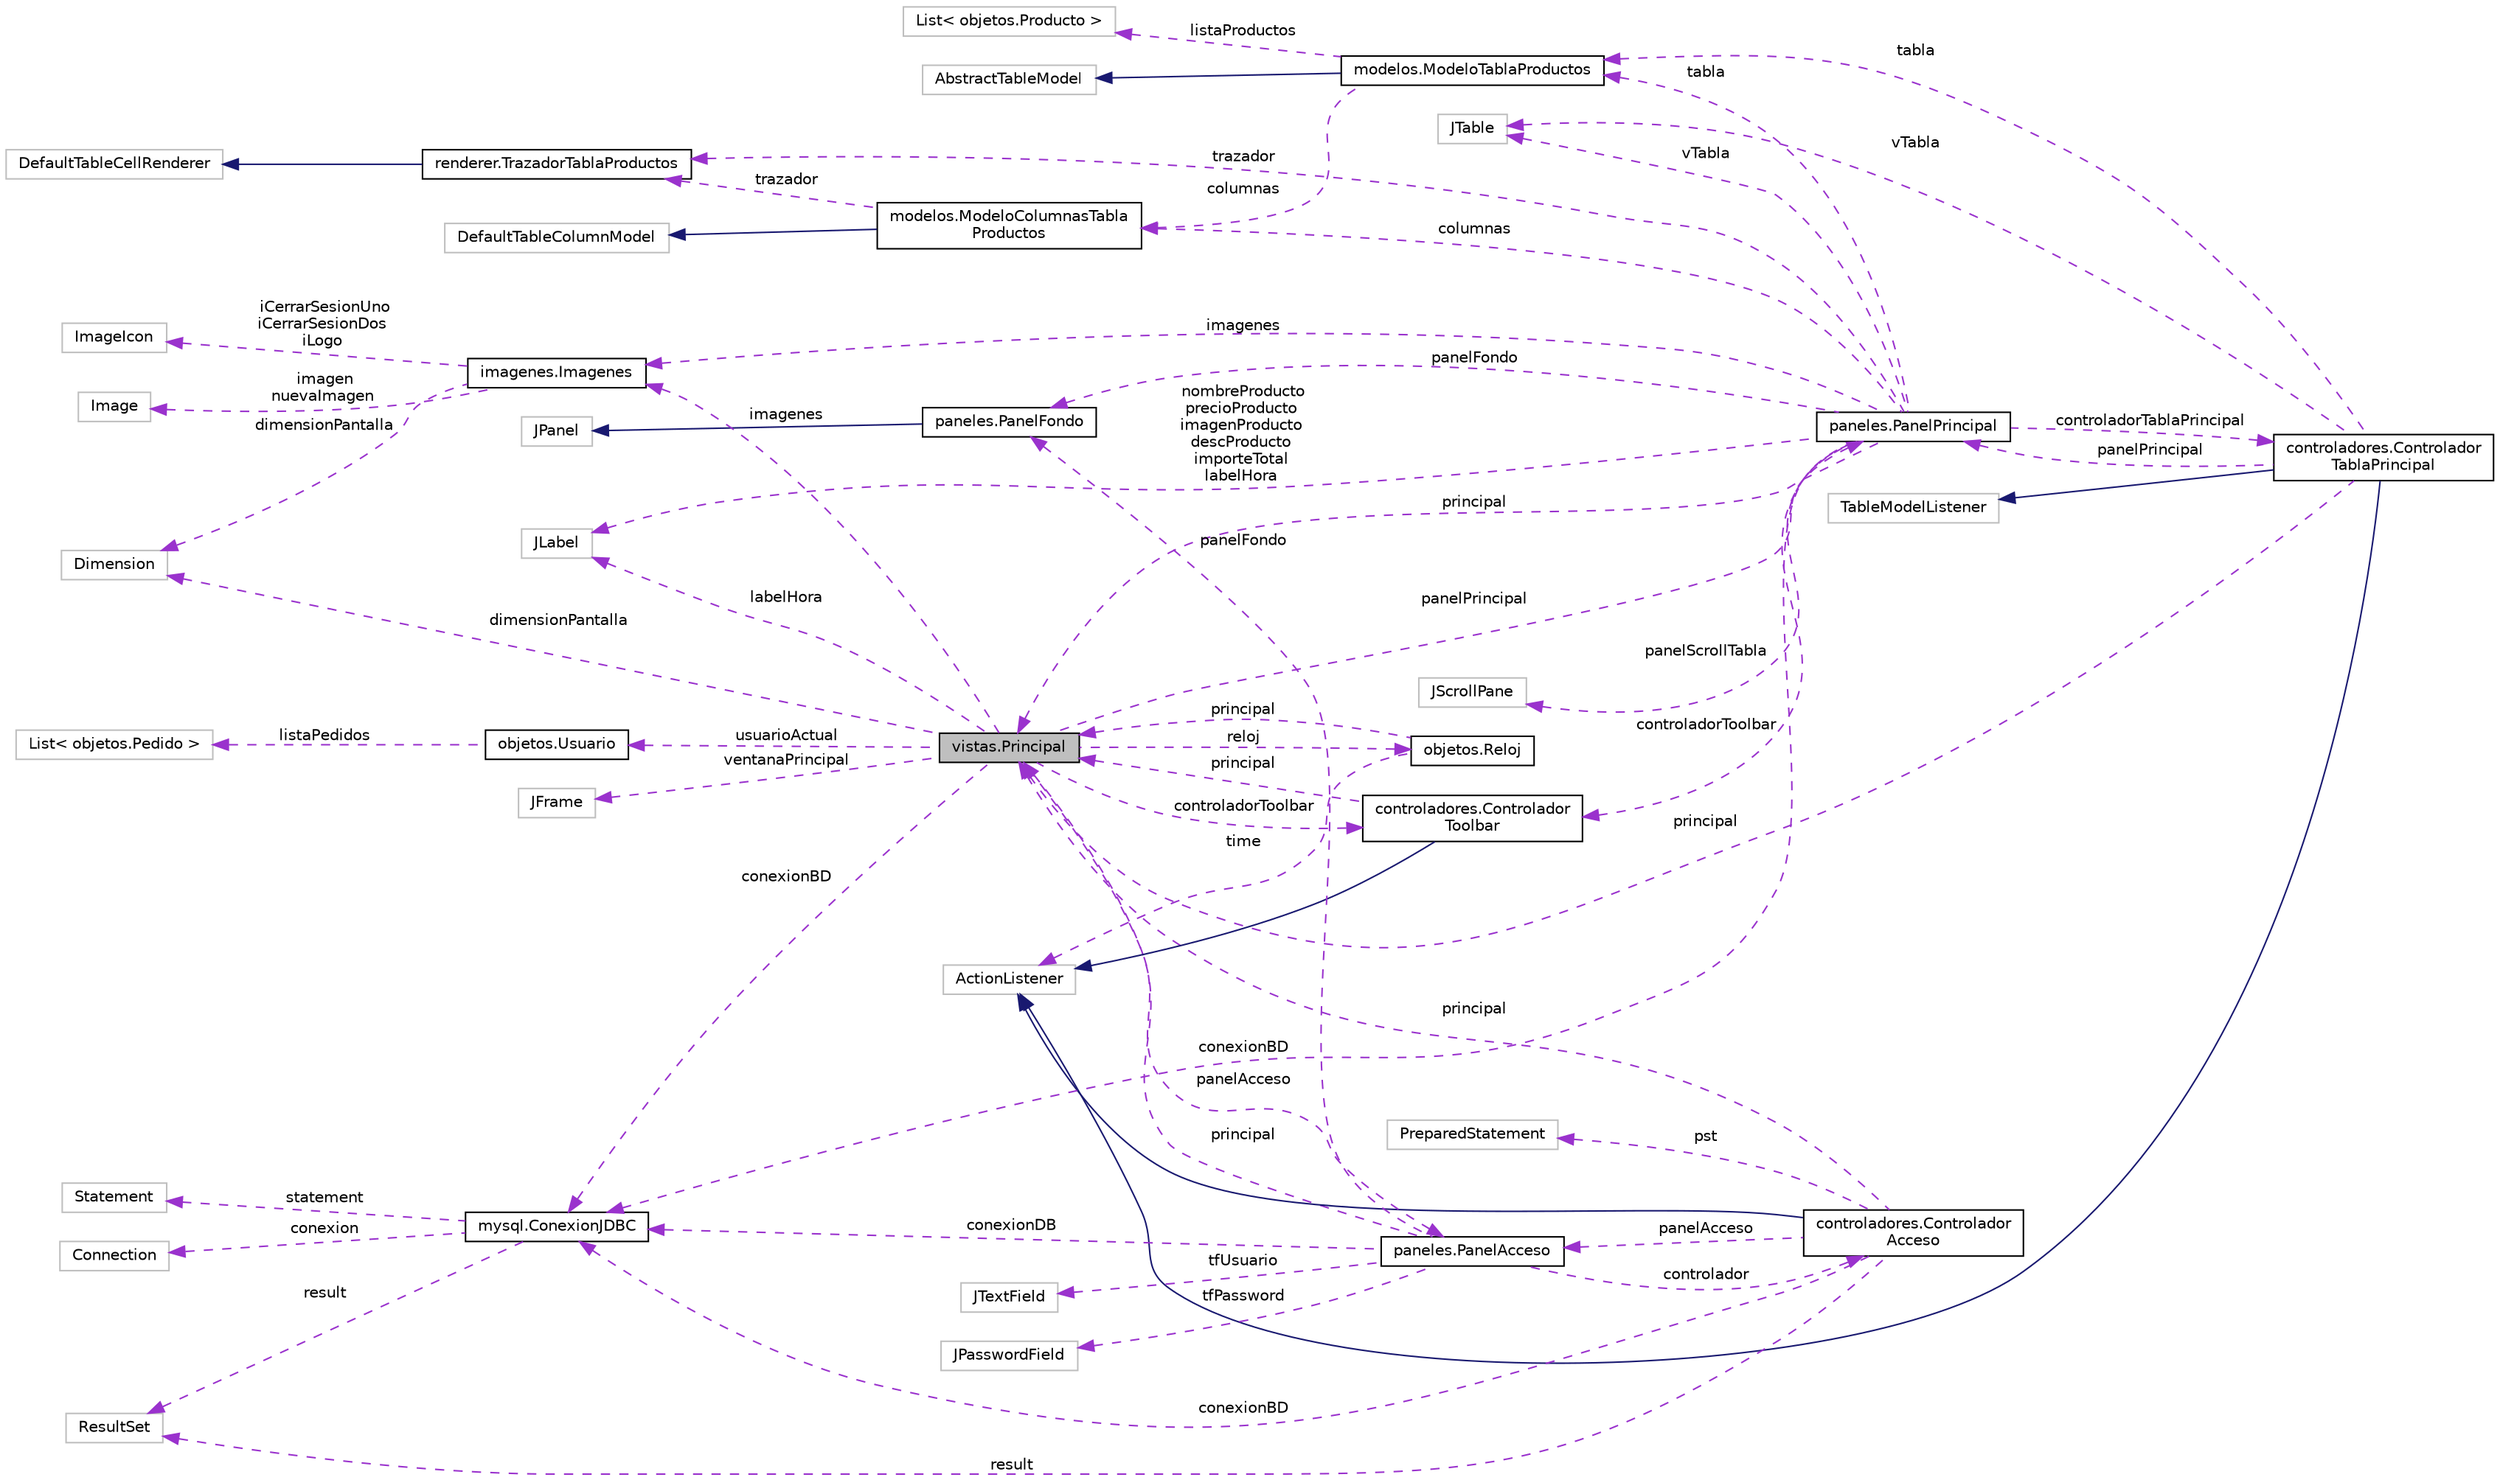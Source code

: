 digraph "vistas.Principal"
{
  edge [fontname="Helvetica",fontsize="10",labelfontname="Helvetica",labelfontsize="10"];
  node [fontname="Helvetica",fontsize="10",shape=record];
  rankdir="LR";
  Node1 [label="vistas.Principal",height=0.2,width=0.4,color="black", fillcolor="grey75", style="filled", fontcolor="black"];
  Node2 -> Node1 [dir="back",color="darkorchid3",fontsize="10",style="dashed",label=" reloj" ,fontname="Helvetica"];
  Node2 [label="objetos.Reloj",height=0.2,width=0.4,color="black", fillcolor="white", style="filled",URL="$classobjetos_1_1_reloj.html"];
  Node3 -> Node2 [dir="back",color="darkorchid3",fontsize="10",style="dashed",label=" time" ,fontname="Helvetica"];
  Node3 [label="ActionListener",height=0.2,width=0.4,color="grey75", fillcolor="white", style="filled"];
  Node1 -> Node2 [dir="back",color="darkorchid3",fontsize="10",style="dashed",label=" principal" ,fontname="Helvetica"];
  Node4 -> Node1 [dir="back",color="darkorchid3",fontsize="10",style="dashed",label=" panelPrincipal" ,fontname="Helvetica"];
  Node4 [label="paneles.PanelPrincipal",height=0.2,width=0.4,color="black", fillcolor="white", style="filled",URL="$classpaneles_1_1_panel_principal.html"];
  Node5 -> Node4 [dir="back",color="darkorchid3",fontsize="10",style="dashed",label=" controladorTablaPrincipal" ,fontname="Helvetica"];
  Node5 [label="controladores.Controlador\lTablaPrincipal",height=0.2,width=0.4,color="black", fillcolor="white", style="filled",URL="$classcontroladores_1_1_controlador_tabla_principal.html"];
  Node3 -> Node5 [dir="back",color="midnightblue",fontsize="10",style="solid",fontname="Helvetica"];
  Node6 -> Node5 [dir="back",color="midnightblue",fontsize="10",style="solid",fontname="Helvetica"];
  Node6 [label="TableModelListener",height=0.2,width=0.4,color="grey75", fillcolor="white", style="filled"];
  Node4 -> Node5 [dir="back",color="darkorchid3",fontsize="10",style="dashed",label=" panelPrincipal" ,fontname="Helvetica"];
  Node7 -> Node5 [dir="back",color="darkorchid3",fontsize="10",style="dashed",label=" vTabla" ,fontname="Helvetica"];
  Node7 [label="JTable",height=0.2,width=0.4,color="grey75", fillcolor="white", style="filled"];
  Node1 -> Node5 [dir="back",color="darkorchid3",fontsize="10",style="dashed",label=" principal" ,fontname="Helvetica"];
  Node8 -> Node5 [dir="back",color="darkorchid3",fontsize="10",style="dashed",label=" tabla" ,fontname="Helvetica"];
  Node8 [label="modelos.ModeloTablaProductos",height=0.2,width=0.4,color="black", fillcolor="white", style="filled",URL="$classmodelos_1_1_modelo_tabla_productos.html"];
  Node9 -> Node8 [dir="back",color="midnightblue",fontsize="10",style="solid",fontname="Helvetica"];
  Node9 [label="AbstractTableModel",height=0.2,width=0.4,color="grey75", fillcolor="white", style="filled"];
  Node10 -> Node8 [dir="back",color="darkorchid3",fontsize="10",style="dashed",label=" columnas" ,fontname="Helvetica"];
  Node10 [label="modelos.ModeloColumnasTabla\lProductos",height=0.2,width=0.4,color="black", fillcolor="white", style="filled",URL="$classmodelos_1_1_modelo_columnas_tabla_productos.html"];
  Node11 -> Node10 [dir="back",color="midnightblue",fontsize="10",style="solid",fontname="Helvetica"];
  Node11 [label="DefaultTableColumnModel",height=0.2,width=0.4,color="grey75", fillcolor="white", style="filled"];
  Node12 -> Node10 [dir="back",color="darkorchid3",fontsize="10",style="dashed",label=" trazador" ,fontname="Helvetica"];
  Node12 [label="renderer.TrazadorTablaProductos",height=0.2,width=0.4,color="black", fillcolor="white", style="filled",URL="$classrenderer_1_1_trazador_tabla_productos.html"];
  Node13 -> Node12 [dir="back",color="midnightblue",fontsize="10",style="solid",fontname="Helvetica"];
  Node13 [label="DefaultTableCellRenderer",height=0.2,width=0.4,color="grey75", fillcolor="white", style="filled"];
  Node14 -> Node8 [dir="back",color="darkorchid3",fontsize="10",style="dashed",label=" listaProductos" ,fontname="Helvetica"];
  Node14 [label="List\< objetos.Producto \>",height=0.2,width=0.4,color="grey75", fillcolor="white", style="filled"];
  Node12 -> Node4 [dir="back",color="darkorchid3",fontsize="10",style="dashed",label=" trazador" ,fontname="Helvetica"];
  Node15 -> Node4 [dir="back",color="darkorchid3",fontsize="10",style="dashed",label=" conexionBD" ,fontname="Helvetica"];
  Node15 [label="mysql.ConexionJDBC",height=0.2,width=0.4,color="black", fillcolor="white", style="filled",URL="$classmysql_1_1_conexion_j_d_b_c.html"];
  Node16 -> Node15 [dir="back",color="darkorchid3",fontsize="10",style="dashed",label=" statement" ,fontname="Helvetica"];
  Node16 [label="Statement",height=0.2,width=0.4,color="grey75", fillcolor="white", style="filled"];
  Node17 -> Node15 [dir="back",color="darkorchid3",fontsize="10",style="dashed",label=" conexion" ,fontname="Helvetica"];
  Node17 [label="Connection",height=0.2,width=0.4,color="grey75", fillcolor="white", style="filled"];
  Node18 -> Node15 [dir="back",color="darkorchid3",fontsize="10",style="dashed",label=" result" ,fontname="Helvetica"];
  Node18 [label="ResultSet",height=0.2,width=0.4,color="grey75", fillcolor="white", style="filled"];
  Node19 -> Node4 [dir="back",color="darkorchid3",fontsize="10",style="dashed",label=" controladorToolbar" ,fontname="Helvetica"];
  Node19 [label="controladores.Controlador\lToolbar",height=0.2,width=0.4,color="black", fillcolor="white", style="filled",URL="$classcontroladores_1_1_controlador_toolbar.html"];
  Node3 -> Node19 [dir="back",color="midnightblue",fontsize="10",style="solid",fontname="Helvetica"];
  Node1 -> Node19 [dir="back",color="darkorchid3",fontsize="10",style="dashed",label=" principal" ,fontname="Helvetica"];
  Node7 -> Node4 [dir="back",color="darkorchid3",fontsize="10",style="dashed",label=" vTabla" ,fontname="Helvetica"];
  Node20 -> Node4 [dir="back",color="darkorchid3",fontsize="10",style="dashed",label=" panelFondo" ,fontname="Helvetica"];
  Node20 [label="paneles.PanelFondo",height=0.2,width=0.4,color="black", fillcolor="white", style="filled",URL="$classpaneles_1_1_panel_fondo.html"];
  Node21 -> Node20 [dir="back",color="midnightblue",fontsize="10",style="solid",fontname="Helvetica"];
  Node21 [label="JPanel",height=0.2,width=0.4,color="grey75", fillcolor="white", style="filled"];
  Node10 -> Node4 [dir="back",color="darkorchid3",fontsize="10",style="dashed",label=" columnas" ,fontname="Helvetica"];
  Node22 -> Node4 [dir="back",color="darkorchid3",fontsize="10",style="dashed",label=" nombreProducto\nprecioProducto\nimagenProducto\ndescProducto\nimporteTotal\nlabelHora" ,fontname="Helvetica"];
  Node22 [label="JLabel",height=0.2,width=0.4,color="grey75", fillcolor="white", style="filled"];
  Node23 -> Node4 [dir="back",color="darkorchid3",fontsize="10",style="dashed",label=" imagenes" ,fontname="Helvetica"];
  Node23 [label="imagenes.Imagenes",height=0.2,width=0.4,color="black", fillcolor="white", style="filled",URL="$classimagenes_1_1_imagenes.html"];
  Node24 -> Node23 [dir="back",color="darkorchid3",fontsize="10",style="dashed",label=" iCerrarSesionUno\niCerrarSesionDos\niLogo" ,fontname="Helvetica"];
  Node24 [label="ImageIcon",height=0.2,width=0.4,color="grey75", fillcolor="white", style="filled"];
  Node25 -> Node23 [dir="back",color="darkorchid3",fontsize="10",style="dashed",label=" imagen\nnuevaImagen" ,fontname="Helvetica"];
  Node25 [label="Image",height=0.2,width=0.4,color="grey75", fillcolor="white", style="filled"];
  Node26 -> Node23 [dir="back",color="darkorchid3",fontsize="10",style="dashed",label=" dimensionPantalla" ,fontname="Helvetica"];
  Node26 [label="Dimension",height=0.2,width=0.4,color="grey75", fillcolor="white", style="filled"];
  Node27 -> Node4 [dir="back",color="darkorchid3",fontsize="10",style="dashed",label=" panelScrollTabla" ,fontname="Helvetica"];
  Node27 [label="JScrollPane",height=0.2,width=0.4,color="grey75", fillcolor="white", style="filled"];
  Node8 -> Node4 [dir="back",color="darkorchid3",fontsize="10",style="dashed",label=" tabla" ,fontname="Helvetica"];
  Node1 -> Node4 [dir="back",color="darkorchid3",fontsize="10",style="dashed",label=" principal" ,fontname="Helvetica"];
  Node19 -> Node1 [dir="back",color="darkorchid3",fontsize="10",style="dashed",label=" controladorToolbar" ,fontname="Helvetica"];
  Node28 -> Node1 [dir="back",color="darkorchid3",fontsize="10",style="dashed",label=" usuarioActual" ,fontname="Helvetica"];
  Node28 [label="objetos.Usuario",height=0.2,width=0.4,color="black", fillcolor="white", style="filled",URL="$classobjetos_1_1_usuario.html"];
  Node29 -> Node28 [dir="back",color="darkorchid3",fontsize="10",style="dashed",label=" listaPedidos" ,fontname="Helvetica"];
  Node29 [label="List\< objetos.Pedido \>",height=0.2,width=0.4,color="grey75", fillcolor="white", style="filled"];
  Node15 -> Node1 [dir="back",color="darkorchid3",fontsize="10",style="dashed",label=" conexionBD" ,fontname="Helvetica"];
  Node30 -> Node1 [dir="back",color="darkorchid3",fontsize="10",style="dashed",label=" ventanaPrincipal" ,fontname="Helvetica"];
  Node30 [label="JFrame",height=0.2,width=0.4,color="grey75", fillcolor="white", style="filled"];
  Node31 -> Node1 [dir="back",color="darkorchid3",fontsize="10",style="dashed",label=" panelAcceso" ,fontname="Helvetica"];
  Node31 [label="paneles.PanelAcceso",height=0.2,width=0.4,color="black", fillcolor="white", style="filled",URL="$classpaneles_1_1_panel_acceso.html"];
  Node32 -> Node31 [dir="back",color="darkorchid3",fontsize="10",style="dashed",label=" tfUsuario" ,fontname="Helvetica"];
  Node32 [label="JTextField",height=0.2,width=0.4,color="grey75", fillcolor="white", style="filled"];
  Node15 -> Node31 [dir="back",color="darkorchid3",fontsize="10",style="dashed",label=" conexionDB" ,fontname="Helvetica"];
  Node33 -> Node31 [dir="back",color="darkorchid3",fontsize="10",style="dashed",label=" tfPassword" ,fontname="Helvetica"];
  Node33 [label="JPasswordField",height=0.2,width=0.4,color="grey75", fillcolor="white", style="filled"];
  Node20 -> Node31 [dir="back",color="darkorchid3",fontsize="10",style="dashed",label=" panelFondo" ,fontname="Helvetica"];
  Node34 -> Node31 [dir="back",color="darkorchid3",fontsize="10",style="dashed",label=" controlador" ,fontname="Helvetica"];
  Node34 [label="controladores.Controlador\lAcceso",height=0.2,width=0.4,color="black", fillcolor="white", style="filled",URL="$classcontroladores_1_1_controlador_acceso.html"];
  Node3 -> Node34 [dir="back",color="midnightblue",fontsize="10",style="solid",fontname="Helvetica"];
  Node15 -> Node34 [dir="back",color="darkorchid3",fontsize="10",style="dashed",label=" conexionBD" ,fontname="Helvetica"];
  Node31 -> Node34 [dir="back",color="darkorchid3",fontsize="10",style="dashed",label=" panelAcceso" ,fontname="Helvetica"];
  Node35 -> Node34 [dir="back",color="darkorchid3",fontsize="10",style="dashed",label=" pst" ,fontname="Helvetica"];
  Node35 [label="PreparedStatement",height=0.2,width=0.4,color="grey75", fillcolor="white", style="filled"];
  Node1 -> Node34 [dir="back",color="darkorchid3",fontsize="10",style="dashed",label=" principal" ,fontname="Helvetica"];
  Node18 -> Node34 [dir="back",color="darkorchid3",fontsize="10",style="dashed",label=" result" ,fontname="Helvetica"];
  Node1 -> Node31 [dir="back",color="darkorchid3",fontsize="10",style="dashed",label=" principal" ,fontname="Helvetica"];
  Node26 -> Node1 [dir="back",color="darkorchid3",fontsize="10",style="dashed",label=" dimensionPantalla" ,fontname="Helvetica"];
  Node22 -> Node1 [dir="back",color="darkorchid3",fontsize="10",style="dashed",label=" labelHora" ,fontname="Helvetica"];
  Node23 -> Node1 [dir="back",color="darkorchid3",fontsize="10",style="dashed",label=" imagenes" ,fontname="Helvetica"];
}
